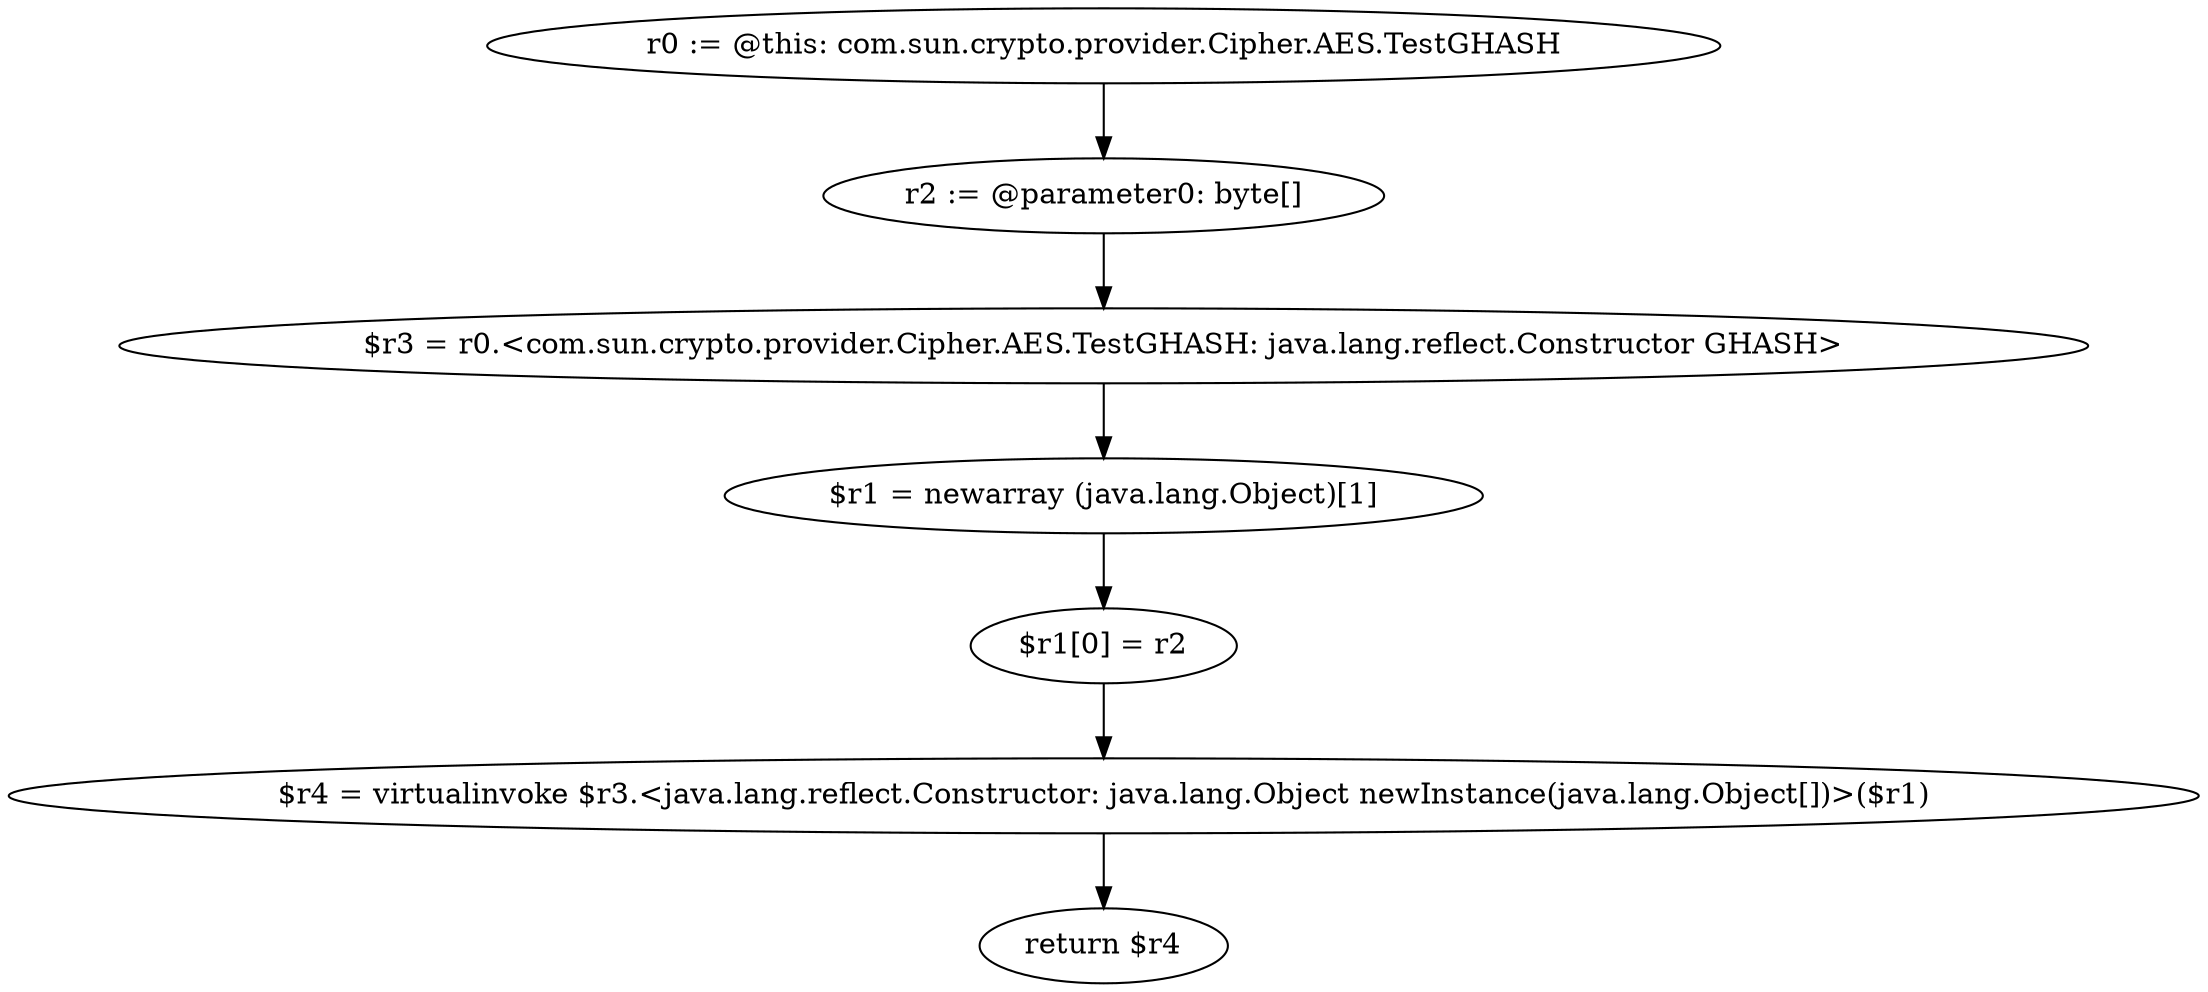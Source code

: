 digraph "unitGraph" {
    "r0 := @this: com.sun.crypto.provider.Cipher.AES.TestGHASH"
    "r2 := @parameter0: byte[]"
    "$r3 = r0.<com.sun.crypto.provider.Cipher.AES.TestGHASH: java.lang.reflect.Constructor GHASH>"
    "$r1 = newarray (java.lang.Object)[1]"
    "$r1[0] = r2"
    "$r4 = virtualinvoke $r3.<java.lang.reflect.Constructor: java.lang.Object newInstance(java.lang.Object[])>($r1)"
    "return $r4"
    "r0 := @this: com.sun.crypto.provider.Cipher.AES.TestGHASH"->"r2 := @parameter0: byte[]";
    "r2 := @parameter0: byte[]"->"$r3 = r0.<com.sun.crypto.provider.Cipher.AES.TestGHASH: java.lang.reflect.Constructor GHASH>";
    "$r3 = r0.<com.sun.crypto.provider.Cipher.AES.TestGHASH: java.lang.reflect.Constructor GHASH>"->"$r1 = newarray (java.lang.Object)[1]";
    "$r1 = newarray (java.lang.Object)[1]"->"$r1[0] = r2";
    "$r1[0] = r2"->"$r4 = virtualinvoke $r3.<java.lang.reflect.Constructor: java.lang.Object newInstance(java.lang.Object[])>($r1)";
    "$r4 = virtualinvoke $r3.<java.lang.reflect.Constructor: java.lang.Object newInstance(java.lang.Object[])>($r1)"->"return $r4";
}
